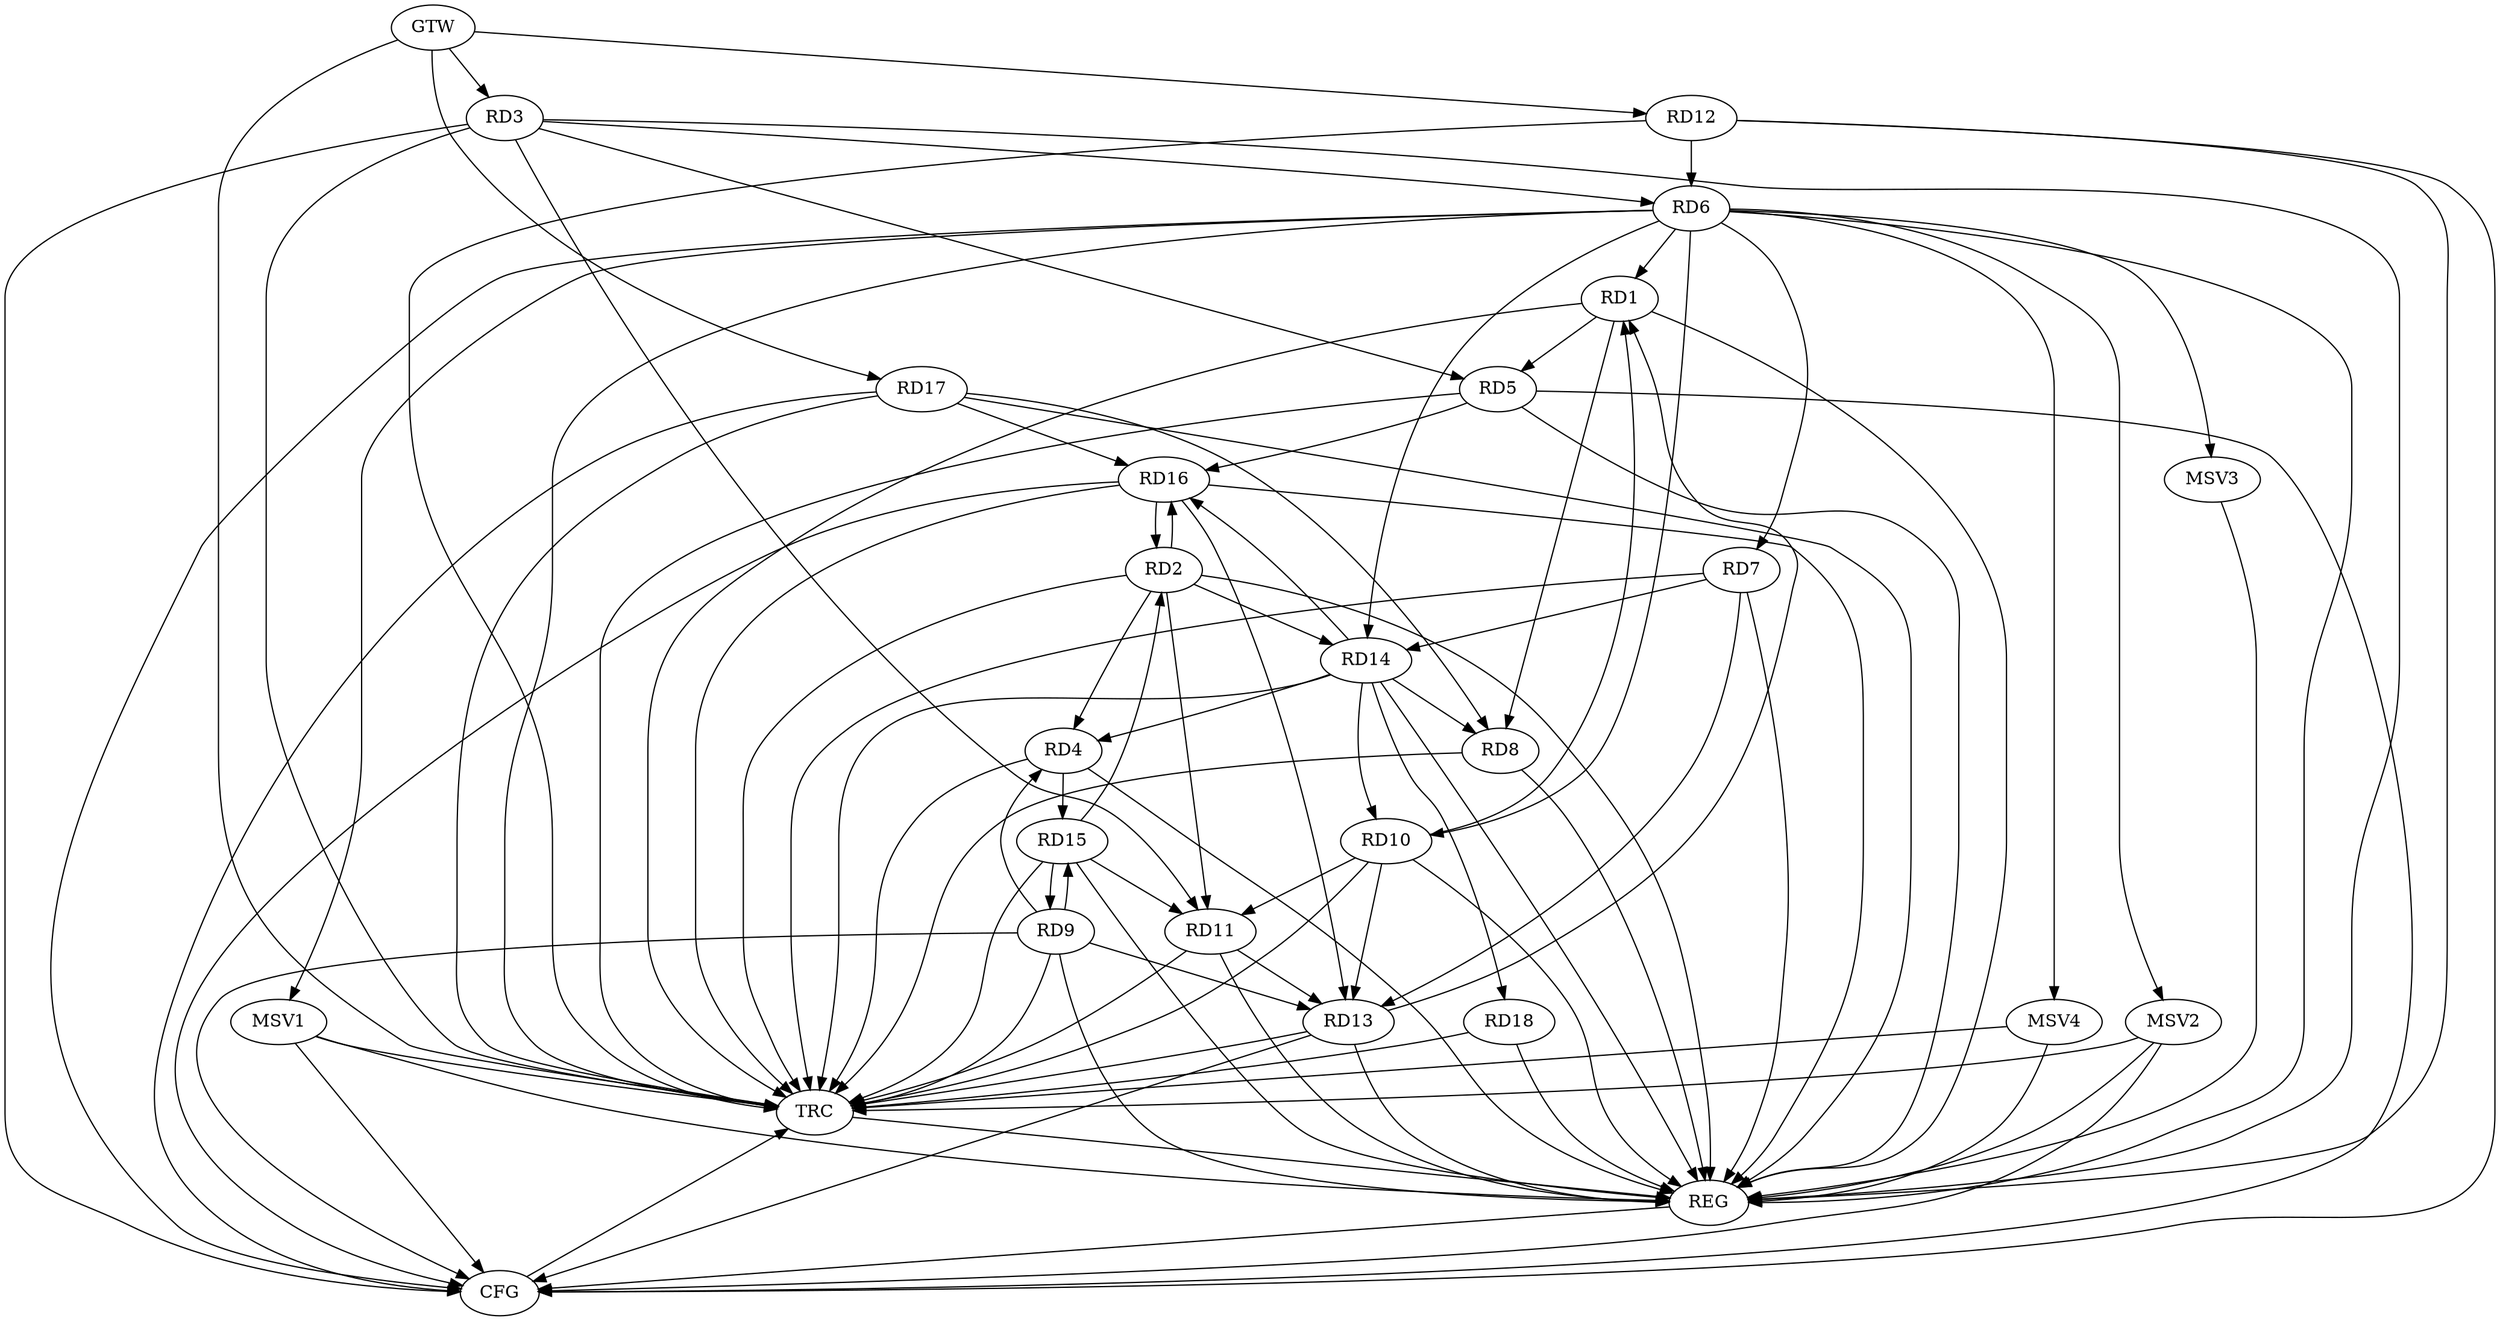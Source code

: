 strict digraph G {
  RD1 [ label="RD1" ];
  RD2 [ label="RD2" ];
  RD3 [ label="RD3" ];
  RD4 [ label="RD4" ];
  RD5 [ label="RD5" ];
  RD6 [ label="RD6" ];
  RD7 [ label="RD7" ];
  RD8 [ label="RD8" ];
  RD9 [ label="RD9" ];
  RD10 [ label="RD10" ];
  RD11 [ label="RD11" ];
  RD12 [ label="RD12" ];
  RD13 [ label="RD13" ];
  RD14 [ label="RD14" ];
  RD15 [ label="RD15" ];
  RD16 [ label="RD16" ];
  RD17 [ label="RD17" ];
  RD18 [ label="RD18" ];
  GTW [ label="GTW" ];
  REG [ label="REG" ];
  CFG [ label="CFG" ];
  TRC [ label="TRC" ];
  MSV1 [ label="MSV1" ];
  MSV2 [ label="MSV2" ];
  MSV3 [ label="MSV3" ];
  MSV4 [ label="MSV4" ];
  RD1 -> RD5;
  RD6 -> RD1;
  RD1 -> RD8;
  RD10 -> RD1;
  RD13 -> RD1;
  RD2 -> RD4;
  RD2 -> RD11;
  RD2 -> RD14;
  RD15 -> RD2;
  RD2 -> RD16;
  RD16 -> RD2;
  RD3 -> RD5;
  RD3 -> RD6;
  RD3 -> RD11;
  RD9 -> RD4;
  RD14 -> RD4;
  RD4 -> RD15;
  RD5 -> RD16;
  RD6 -> RD7;
  RD6 -> RD10;
  RD12 -> RD6;
  RD6 -> RD14;
  RD7 -> RD13;
  RD7 -> RD14;
  RD14 -> RD8;
  RD17 -> RD8;
  RD9 -> RD13;
  RD9 -> RD15;
  RD15 -> RD9;
  RD10 -> RD11;
  RD10 -> RD13;
  RD14 -> RD10;
  RD11 -> RD13;
  RD15 -> RD11;
  RD16 -> RD13;
  RD14 -> RD16;
  RD14 -> RD18;
  RD17 -> RD16;
  GTW -> RD3;
  GTW -> RD12;
  GTW -> RD17;
  RD1 -> REG;
  RD2 -> REG;
  RD3 -> REG;
  RD4 -> REG;
  RD5 -> REG;
  RD6 -> REG;
  RD7 -> REG;
  RD8 -> REG;
  RD9 -> REG;
  RD10 -> REG;
  RD11 -> REG;
  RD12 -> REG;
  RD13 -> REG;
  RD14 -> REG;
  RD15 -> REG;
  RD16 -> REG;
  RD17 -> REG;
  RD18 -> REG;
  RD12 -> CFG;
  RD5 -> CFG;
  RD16 -> CFG;
  RD13 -> CFG;
  RD9 -> CFG;
  RD17 -> CFG;
  RD3 -> CFG;
  RD6 -> CFG;
  REG -> CFG;
  RD1 -> TRC;
  RD2 -> TRC;
  RD3 -> TRC;
  RD4 -> TRC;
  RD5 -> TRC;
  RD6 -> TRC;
  RD7 -> TRC;
  RD8 -> TRC;
  RD9 -> TRC;
  RD10 -> TRC;
  RD11 -> TRC;
  RD12 -> TRC;
  RD13 -> TRC;
  RD14 -> TRC;
  RD15 -> TRC;
  RD16 -> TRC;
  RD17 -> TRC;
  RD18 -> TRC;
  GTW -> TRC;
  CFG -> TRC;
  TRC -> REG;
  RD6 -> MSV1;
  RD6 -> MSV2;
  MSV1 -> REG;
  MSV1 -> TRC;
  MSV1 -> CFG;
  MSV2 -> REG;
  MSV2 -> TRC;
  MSV2 -> CFG;
  RD6 -> MSV3;
  MSV3 -> REG;
  RD6 -> MSV4;
  MSV4 -> REG;
  MSV4 -> TRC;
}
